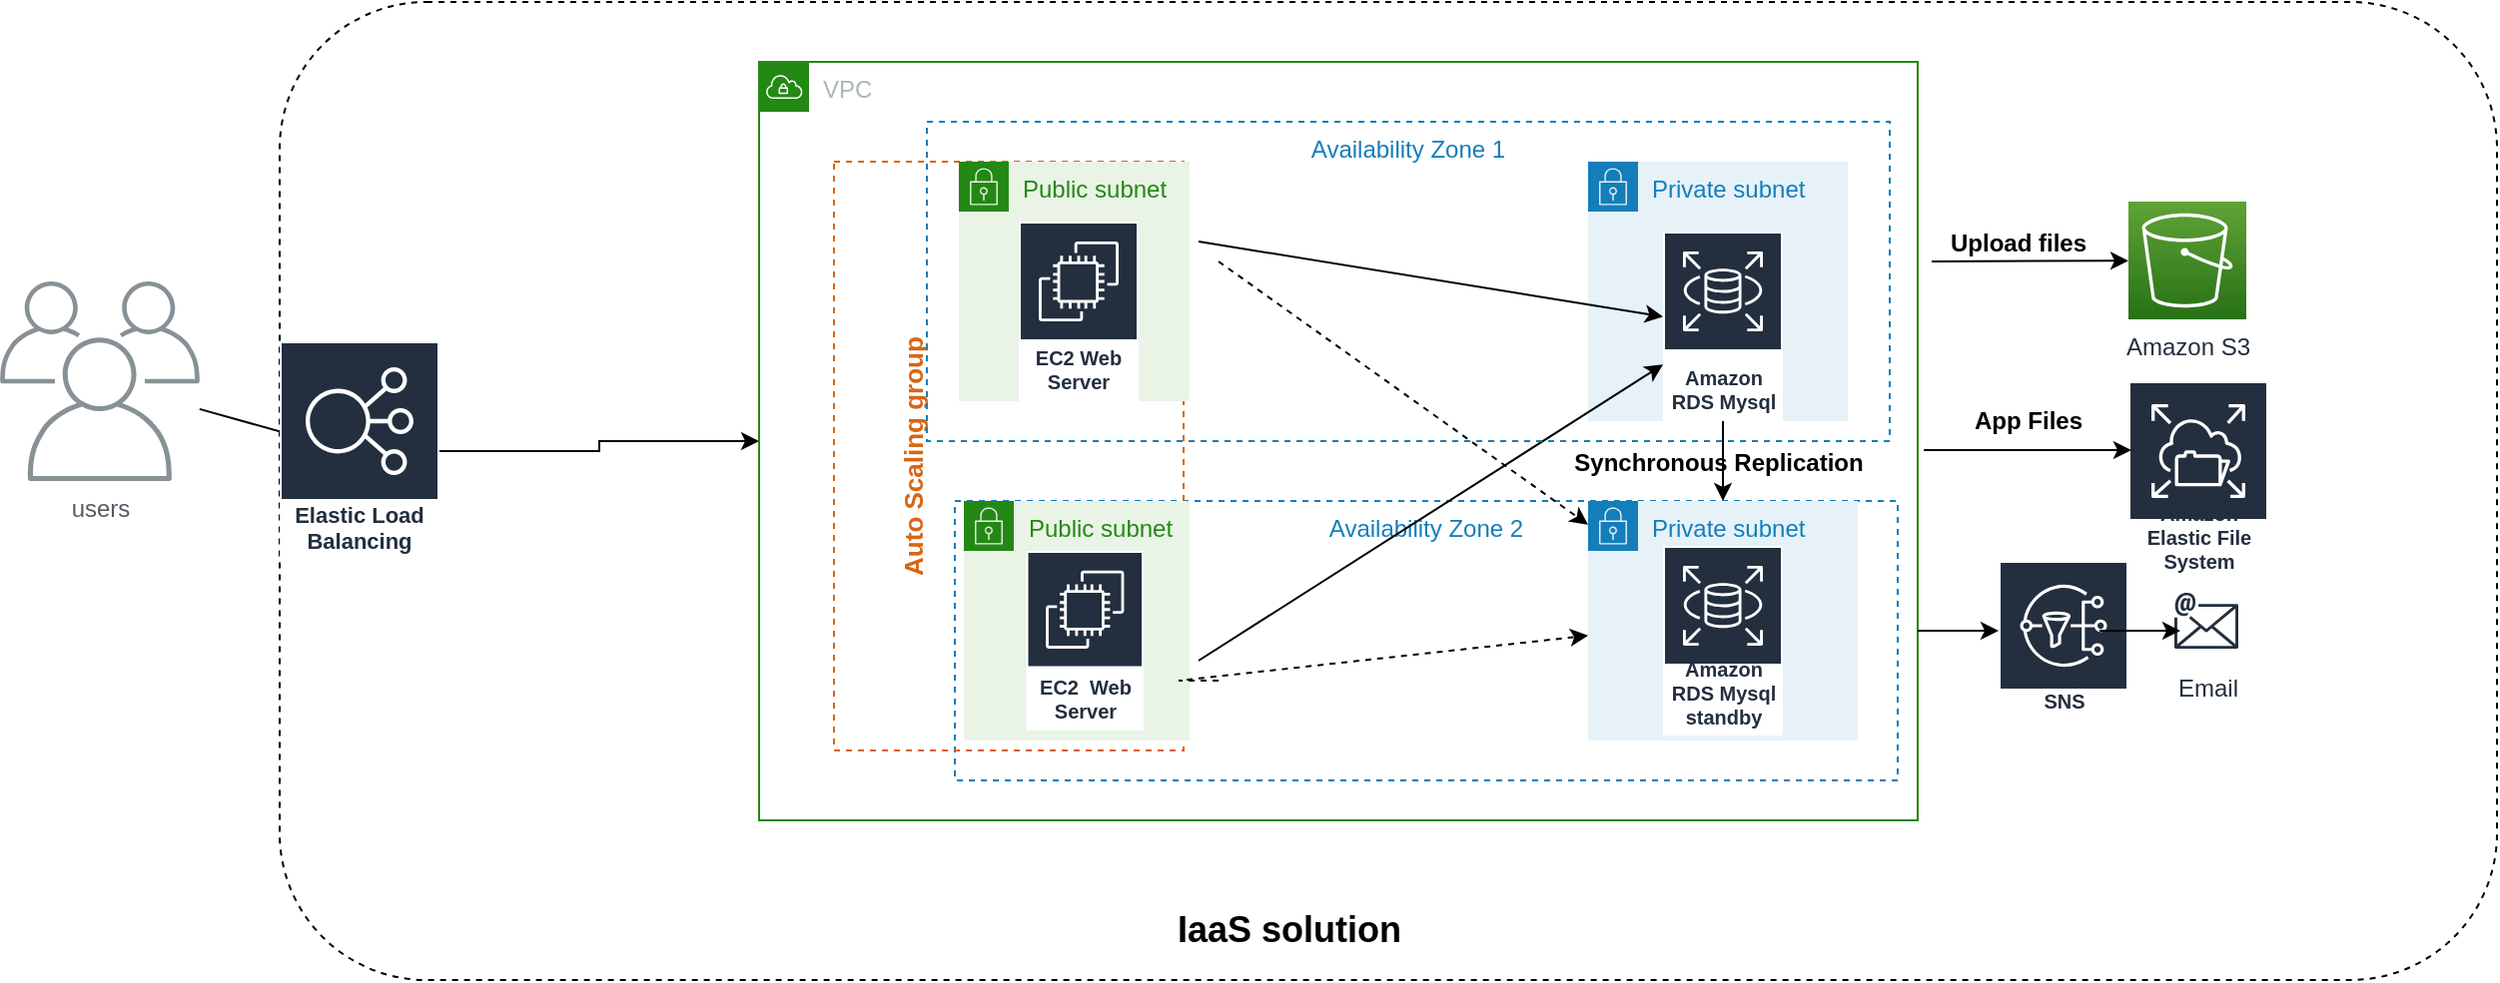<mxfile version="16.5.1" type="device"><diagram id="8GWtpDzy5Yj-Ctprad39" name="Page-1"><mxGraphModel dx="1690" dy="1025" grid="1" gridSize="10" guides="1" tooltips="1" connect="1" arrows="1" fold="1" page="1" pageScale="1" pageWidth="850" pageHeight="1100" math="0" shadow="0"><root><mxCell id="0"/><mxCell id="1" parent="0"/><mxCell id="yoMPUQaHka-Zl8R0SqxX-17" value="users" style="sketch=0;outlineConnect=0;gradientColor=none;fontColor=#545B64;strokeColor=none;fillColor=#879196;dashed=0;verticalLabelPosition=bottom;verticalAlign=top;align=center;html=1;fontSize=12;fontStyle=0;aspect=fixed;shape=mxgraph.aws4.illustration_users;pointerEvents=1" parent="1" vertex="1"><mxGeometry x="170" y="400" width="100" height="100" as="geometry"/></mxCell><mxCell id="yoMPUQaHka-Zl8R0SqxX-18" value="" style="endArrow=classic;html=1;rounded=0;" parent="1" source="yoMPUQaHka-Zl8R0SqxX-17" edge="1"><mxGeometry width="50" height="50" relative="1" as="geometry"><mxPoint x="530" y="550" as="sourcePoint"/><mxPoint x="349.5" y="486.214" as="targetPoint"/></mxGeometry></mxCell><mxCell id="sDlb_o1qPH4wXFY_E3ea-1" value="Availability Zone 1" style="fillColor=none;strokeColor=#147EBA;dashed=1;verticalAlign=top;fontStyle=0;fontColor=#147EBA;fontFamily=Helvetica;" vertex="1" parent="1"><mxGeometry x="630" y="329.75" width="490" height="150.25" as="geometry"/></mxCell><mxCell id="sDlb_o1qPH4wXFY_E3ea-2" value="" style="rounded=1;whiteSpace=wrap;html=1;dashed=1;" vertex="1" parent="1"><mxGeometry x="310" y="260" width="1110" height="490" as="geometry"/></mxCell><mxCell id="sDlb_o1qPH4wXFY_E3ea-3" value="Availability Zone 2" style="fillColor=none;strokeColor=#147EBA;dashed=1;verticalAlign=top;fontStyle=0;fontColor=#147EBA;fontFamily=Helvetica;" vertex="1" parent="1"><mxGeometry x="648" y="510" width="472" height="140" as="geometry"/></mxCell><mxCell id="sDlb_o1qPH4wXFY_E3ea-4" value="Private subnet" style="points=[[0,0],[0.25,0],[0.5,0],[0.75,0],[1,0],[1,0.25],[1,0.5],[1,0.75],[1,1],[0.75,1],[0.5,1],[0.25,1],[0,1],[0,0.75],[0,0.5],[0,0.25]];outlineConnect=0;gradientColor=none;html=1;whiteSpace=wrap;fontSize=12;fontStyle=0;container=1;pointerEvents=0;collapsible=0;recursiveResize=0;shape=mxgraph.aws4.group;grIcon=mxgraph.aws4.group_security_group;grStroke=0;strokeColor=#147EBA;fillColor=#E6F2F8;verticalAlign=top;align=left;spacingLeft=30;fontColor=#147EBA;dashed=0;" vertex="1" parent="1"><mxGeometry x="965" y="340" width="130" height="130" as="geometry"/></mxCell><mxCell id="sDlb_o1qPH4wXFY_E3ea-5" value="Amazon RDS Mysql" style="sketch=0;outlineConnect=0;fontColor=#232F3E;gradientColor=none;strokeColor=#ffffff;fillColor=#232F3E;dashed=0;verticalLabelPosition=middle;verticalAlign=bottom;align=center;html=1;whiteSpace=wrap;fontSize=10;fontStyle=1;spacing=3;shape=mxgraph.aws4.productIcon;prIcon=mxgraph.aws4.rds;fontFamily=Helvetica;" vertex="1" parent="1"><mxGeometry x="1002.5" y="375" width="60" height="95" as="geometry"/></mxCell><mxCell id="sDlb_o1qPH4wXFY_E3ea-6" style="edgeStyle=orthogonalEdgeStyle;rounded=0;orthogonalLoop=1;jettySize=auto;html=1;fontFamily=Helvetica;entryX=0;entryY=0.5;entryDx=0;entryDy=0;" edge="1" parent="1" source="sDlb_o1qPH4wXFY_E3ea-7" target="sDlb_o1qPH4wXFY_E3ea-8"><mxGeometry relative="1" as="geometry"/></mxCell><mxCell id="sDlb_o1qPH4wXFY_E3ea-7" value="&lt;font style=&quot;font-size: 11px&quot;&gt;Elastic Load Balancing&lt;/font&gt;" style="sketch=0;outlineConnect=0;fontColor=#232F3E;gradientColor=none;strokeColor=#ffffff;fillColor=#232F3E;dashed=0;verticalLabelPosition=middle;verticalAlign=bottom;align=center;html=1;whiteSpace=wrap;fontSize=10;fontStyle=1;spacing=3;shape=mxgraph.aws4.productIcon;prIcon=mxgraph.aws4.elastic_load_balancing;fontFamily=Helvetica;" vertex="1" parent="1"><mxGeometry x="310" y="430" width="80" height="110" as="geometry"/></mxCell><mxCell id="sDlb_o1qPH4wXFY_E3ea-8" value="VPC" style="points=[[0,0],[0.25,0],[0.5,0],[0.75,0],[1,0],[1,0.25],[1,0.5],[1,0.75],[1,1],[0.75,1],[0.5,1],[0.25,1],[0,1],[0,0.75],[0,0.5],[0,0.25]];outlineConnect=0;gradientColor=none;html=1;whiteSpace=wrap;fontSize=12;fontStyle=0;container=0;pointerEvents=0;collapsible=0;recursiveResize=0;shape=mxgraph.aws4.group;grIcon=mxgraph.aws4.group_vpc;strokeColor=#248814;fillColor=none;verticalAlign=top;align=left;spacingLeft=30;fontColor=#AAB7B8;dashed=0;fontFamily=Helvetica;" vertex="1" parent="1"><mxGeometry x="550" y="290" width="580" height="380" as="geometry"/></mxCell><mxCell id="sDlb_o1qPH4wXFY_E3ea-9" value="&lt;b&gt;&lt;font style=&quot;font-size: 13px&quot;&gt;Auto Scaling group&lt;/font&gt;&lt;/b&gt;" style="points=[[0,0],[0.25,0],[0.5,0],[0.75,0],[1,0],[1,0.25],[1,0.5],[1,0.75],[1,1],[0.75,1],[0.5,1],[0.25,1],[0,1],[0,0.75],[0,0.5],[0,0.25]];outlineConnect=0;gradientColor=none;html=1;whiteSpace=wrap;fontSize=12;fontStyle=0;container=0;pointerEvents=0;collapsible=0;recursiveResize=0;shape=mxgraph.aws4.groupCenter;grIcon=mxgraph.aws4.group_auto_scaling_group;grStroke=1;strokeColor=#D86613;fillColor=none;verticalAlign=top;align=center;fontColor=#D86613;dashed=1;spacingTop=25;fontFamily=Helvetica;direction=south;rotation=-90;" vertex="1" parent="1"><mxGeometry x="527.5" y="400" width="295" height="175" as="geometry"/></mxCell><mxCell id="sDlb_o1qPH4wXFY_E3ea-10" value="Public subnet" style="points=[[0,0],[0.25,0],[0.5,0],[0.75,0],[1,0],[1,0.25],[1,0.5],[1,0.75],[1,1],[0.75,1],[0.5,1],[0.25,1],[0,1],[0,0.75],[0,0.5],[0,0.25]];outlineConnect=0;gradientColor=none;html=1;whiteSpace=wrap;fontSize=12;fontStyle=0;container=0;pointerEvents=0;collapsible=0;recursiveResize=0;shape=mxgraph.aws4.group;grIcon=mxgraph.aws4.group_security_group;grStroke=0;strokeColor=#248814;fillColor=#E9F3E6;verticalAlign=top;align=left;spacingLeft=30;fontColor=#248814;dashed=0;fontFamily=Helvetica;" vertex="1" parent="1"><mxGeometry x="650" y="340" width="115.5" height="120" as="geometry"/></mxCell><mxCell id="sDlb_o1qPH4wXFY_E3ea-11" value="Public subnet" style="points=[[0,0],[0.25,0],[0.5,0],[0.75,0],[1,0],[1,0.25],[1,0.5],[1,0.75],[1,1],[0.75,1],[0.5,1],[0.25,1],[0,1],[0,0.75],[0,0.5],[0,0.25]];outlineConnect=0;gradientColor=none;html=1;whiteSpace=wrap;fontSize=12;fontStyle=0;container=1;pointerEvents=0;collapsible=0;recursiveResize=0;shape=mxgraph.aws4.group;grIcon=mxgraph.aws4.group_security_group;grStroke=0;strokeColor=#248814;fillColor=#E9F3E6;verticalAlign=top;align=left;spacingLeft=30;fontColor=#248814;dashed=0;fontFamily=Helvetica;" vertex="1" parent="1"><mxGeometry x="652.5" y="510" width="113" height="120" as="geometry"/></mxCell><mxCell id="sDlb_o1qPH4wXFY_E3ea-12" value="EC2&amp;nbsp; Web Server" style="sketch=0;outlineConnect=0;fontColor=#232F3E;gradientColor=none;strokeColor=#ffffff;fillColor=#232F3E;dashed=0;verticalLabelPosition=middle;verticalAlign=bottom;align=center;html=1;whiteSpace=wrap;fontSize=10;fontStyle=1;spacing=3;shape=mxgraph.aws4.productIcon;prIcon=mxgraph.aws4.ec2;fontFamily=Helvetica;" vertex="1" parent="sDlb_o1qPH4wXFY_E3ea-11"><mxGeometry x="31.25" y="25" width="58.75" height="90" as="geometry"/></mxCell><mxCell id="sDlb_o1qPH4wXFY_E3ea-13" value="EC2 Web Server" style="sketch=0;outlineConnect=0;fontColor=#232F3E;gradientColor=none;strokeColor=#ffffff;fillColor=#232F3E;dashed=0;verticalLabelPosition=middle;verticalAlign=bottom;align=center;html=1;whiteSpace=wrap;fontSize=10;fontStyle=1;spacing=3;shape=mxgraph.aws4.productIcon;prIcon=mxgraph.aws4.ec2;fontFamily=Helvetica;" vertex="1" parent="1"><mxGeometry x="680" y="370" width="60" height="90" as="geometry"/></mxCell><mxCell id="sDlb_o1qPH4wXFY_E3ea-14" style="rounded=0;orthogonalLoop=1;jettySize=auto;html=1;fontFamily=Helvetica;" edge="1" parent="1" target="sDlb_o1qPH4wXFY_E3ea-5"><mxGeometry relative="1" as="geometry"><mxPoint x="1074" y="270" as="targetPoint"/><mxPoint x="770" y="590" as="sourcePoint"/><Array as="points"><mxPoint x="770" y="590"/></Array></mxGeometry></mxCell><mxCell id="sDlb_o1qPH4wXFY_E3ea-15" style="rounded=0;orthogonalLoop=1;jettySize=auto;html=1;fontFamily=Helvetica;" edge="1" parent="1" target="sDlb_o1qPH4wXFY_E3ea-5"><mxGeometry relative="1" as="geometry"><mxPoint x="1028.654" y="471" as="targetPoint"/><mxPoint x="770" y="380" as="sourcePoint"/><Array as="points"><mxPoint x="770" y="380"/></Array></mxGeometry></mxCell><mxCell id="sDlb_o1qPH4wXFY_E3ea-16" value="&lt;span style=&quot;font-size: 18px;&quot;&gt;&lt;font style=&quot;font-size: 18px;&quot;&gt;IaaS solution&lt;/font&gt;&lt;/span&gt;" style="text;html=1;align=center;verticalAlign=middle;resizable=0;points=[];autosize=1;strokeColor=none;fillColor=none;fontFamily=Helvetica;fontSize=18;fontStyle=1" vertex="1" parent="1"><mxGeometry x="750" y="710" width="130" height="30" as="geometry"/></mxCell><mxCell id="sDlb_o1qPH4wXFY_E3ea-17" value="Private subnet" style="points=[[0,0],[0.25,0],[0.5,0],[0.75,0],[1,0],[1,0.25],[1,0.5],[1,0.75],[1,1],[0.75,1],[0.5,1],[0.25,1],[0,1],[0,0.75],[0,0.5],[0,0.25]];outlineConnect=0;gradientColor=none;html=1;whiteSpace=wrap;fontSize=12;fontStyle=0;container=1;pointerEvents=0;collapsible=0;recursiveResize=0;shape=mxgraph.aws4.group;grIcon=mxgraph.aws4.group_security_group;grStroke=0;strokeColor=#147EBA;fillColor=#E6F2F8;verticalAlign=top;align=left;spacingLeft=30;fontColor=#147EBA;dashed=0;" vertex="1" parent="1"><mxGeometry x="965" y="510" width="135" height="120" as="geometry"/></mxCell><mxCell id="sDlb_o1qPH4wXFY_E3ea-18" value="Amazon RDS Mysql&lt;br&gt;standby" style="sketch=0;outlineConnect=0;fontColor=#232F3E;gradientColor=none;strokeColor=#ffffff;fillColor=#232F3E;dashed=0;verticalLabelPosition=middle;verticalAlign=bottom;align=center;html=1;whiteSpace=wrap;fontSize=10;fontStyle=1;spacing=3;shape=mxgraph.aws4.productIcon;prIcon=mxgraph.aws4.rds;fontFamily=Helvetica;" vertex="1" parent="sDlb_o1qPH4wXFY_E3ea-17"><mxGeometry x="37.5" y="22.5" width="60" height="95" as="geometry"/></mxCell><mxCell id="sDlb_o1qPH4wXFY_E3ea-19" value="&lt;span style=&quot;font-size: 13px&quot;&gt;&lt;font style=&quot;font-size: 12px&quot;&gt;Synchronous Replication&lt;br&gt;&lt;/font&gt;&lt;/span&gt;" style="text;html=1;align=center;verticalAlign=middle;resizable=0;points=[];autosize=1;strokeColor=none;fillColor=none;fontFamily=Helvetica;fontSize=13;fontStyle=1" vertex="1" parent="1"><mxGeometry x="950" y="480" width="160" height="20" as="geometry"/></mxCell><mxCell id="sDlb_o1qPH4wXFY_E3ea-20" value="" style="endArrow=classic;html=1;rounded=0;fontSize=12;" edge="1" parent="1" source="sDlb_o1qPH4wXFY_E3ea-5" target="sDlb_o1qPH4wXFY_E3ea-17"><mxGeometry width="50" height="50" relative="1" as="geometry"><mxPoint x="1180" y="510" as="sourcePoint"/><mxPoint x="1230" y="460" as="targetPoint"/></mxGeometry></mxCell><mxCell id="sDlb_o1qPH4wXFY_E3ea-21" style="rounded=0;orthogonalLoop=1;jettySize=auto;html=1;fontFamily=Helvetica;dashed=1;" edge="1" parent="1" target="sDlb_o1qPH4wXFY_E3ea-17"><mxGeometry relative="1" as="geometry"><mxPoint x="1012.5" y="427.643" as="targetPoint"/><mxPoint x="780" y="390" as="sourcePoint"/><Array as="points"><mxPoint x="780" y="390"/></Array></mxGeometry></mxCell><mxCell id="sDlb_o1qPH4wXFY_E3ea-22" style="rounded=0;orthogonalLoop=1;jettySize=auto;html=1;fontFamily=Helvetica;dashed=1;" edge="1" parent="1" target="sDlb_o1qPH4wXFY_E3ea-17"><mxGeometry relative="1" as="geometry"><mxPoint x="1012.5" y="451.643" as="targetPoint"/><mxPoint x="780" y="600" as="sourcePoint"/><Array as="points"><mxPoint x="760" y="600"/></Array></mxGeometry></mxCell><mxCell id="sDlb_o1qPH4wXFY_E3ea-23" value="Amazon S3" style="outlineConnect=0;fontColor=#232F3E;gradientColor=#60A337;gradientDirection=north;fillColor=#277116;strokeColor=#ffffff;dashed=0;verticalLabelPosition=bottom;verticalAlign=top;align=center;html=1;fontSize=12;fontStyle=0;aspect=fixed;shape=mxgraph.aws4.resourceIcon;resIcon=mxgraph.aws4.s3;labelBackgroundColor=#ffffff;" vertex="1" parent="1"><mxGeometry x="1235.5" y="360" width="59" height="59" as="geometry"/></mxCell><mxCell id="sDlb_o1qPH4wXFY_E3ea-24" value="Amazon Elastic File System" style="sketch=0;outlineConnect=0;fontColor=#232F3E;gradientColor=none;strokeColor=#ffffff;fillColor=#232F3E;dashed=0;verticalLabelPosition=middle;verticalAlign=bottom;align=center;html=1;whiteSpace=wrap;fontSize=10;fontStyle=1;spacing=3;shape=mxgraph.aws4.productIcon;prIcon=mxgraph.aws4.elastic_file_system;" vertex="1" parent="1"><mxGeometry x="1235.5" y="450" width="70" height="100" as="geometry"/></mxCell><mxCell id="sDlb_o1qPH4wXFY_E3ea-25" value="&lt;span style=&quot;font-size: 13px&quot;&gt;&lt;font style=&quot;font-size: 12px&quot;&gt;Upload files&lt;br&gt;&lt;/font&gt;&lt;/span&gt;" style="text;html=1;align=center;verticalAlign=middle;resizable=0;points=[];autosize=1;strokeColor=none;fillColor=none;fontFamily=Helvetica;fontSize=13;fontStyle=1" vertex="1" parent="1"><mxGeometry x="1140" y="370" width="80" height="20" as="geometry"/></mxCell><mxCell id="sDlb_o1qPH4wXFY_E3ea-26" value="&lt;span style=&quot;font-size: 13px&quot;&gt;&lt;font style=&quot;font-size: 12px&quot;&gt;App Files&lt;br&gt;&lt;/font&gt;&lt;/span&gt;" style="text;html=1;align=center;verticalAlign=middle;resizable=0;points=[];autosize=1;strokeColor=none;fillColor=none;fontFamily=Helvetica;fontSize=13;fontStyle=1" vertex="1" parent="1"><mxGeometry x="1150" y="459" width="70" height="20" as="geometry"/></mxCell><mxCell id="sDlb_o1qPH4wXFY_E3ea-27" value="" style="endArrow=classic;html=1;rounded=0;fontSize=12;exitX=-0.037;exitY=1;exitDx=0;exitDy=0;exitPerimeter=0;" edge="1" parent="1" source="sDlb_o1qPH4wXFY_E3ea-25" target="sDlb_o1qPH4wXFY_E3ea-23"><mxGeometry width="50" height="50" relative="1" as="geometry"><mxPoint x="1135" y="425" as="sourcePoint"/><mxPoint x="1185" y="375" as="targetPoint"/></mxGeometry></mxCell><mxCell id="sDlb_o1qPH4wXFY_E3ea-28" value="" style="endArrow=classic;html=1;rounded=0;fontSize=12;" edge="1" parent="1"><mxGeometry width="50" height="50" relative="1" as="geometry"><mxPoint x="1133.05" y="484.5" as="sourcePoint"/><mxPoint x="1236.96" y="484.5" as="targetPoint"/></mxGeometry></mxCell><mxCell id="sDlb_o1qPH4wXFY_E3ea-29" value="Amazon SNS" style="sketch=0;outlineConnect=0;fontColor=#232F3E;gradientColor=none;strokeColor=#ffffff;fillColor=#232F3E;dashed=0;verticalLabelPosition=middle;verticalAlign=bottom;align=center;html=1;whiteSpace=wrap;fontSize=10;fontStyle=1;spacing=3;shape=mxgraph.aws4.productIcon;prIcon=mxgraph.aws4.sns;" vertex="1" parent="1"><mxGeometry x="1170.5" y="540" width="65" height="80" as="geometry"/></mxCell><mxCell id="sDlb_o1qPH4wXFY_E3ea-30" value="Email" style="sketch=0;outlineConnect=0;fontColor=#232F3E;gradientColor=none;strokeColor=#232F3E;fillColor=#ffffff;dashed=0;verticalLabelPosition=bottom;verticalAlign=top;align=center;html=1;fontSize=12;fontStyle=0;aspect=fixed;shape=mxgraph.aws4.resourceIcon;resIcon=mxgraph.aws4.email;" vertex="1" parent="1"><mxGeometry x="1254.5" y="550" width="40" height="40" as="geometry"/></mxCell><mxCell id="sDlb_o1qPH4wXFY_E3ea-31" value="" style="endArrow=classic;html=1;rounded=0;fontSize=12;" edge="1" parent="1"><mxGeometry width="50" height="50" relative="1" as="geometry"><mxPoint x="1130" y="575" as="sourcePoint"/><mxPoint x="1170.5" y="575" as="targetPoint"/><Array as="points"/></mxGeometry></mxCell><mxCell id="sDlb_o1qPH4wXFY_E3ea-32" value="" style="endArrow=classic;html=1;rounded=0;fontSize=12;" edge="1" parent="1"><mxGeometry width="50" height="50" relative="1" as="geometry"><mxPoint x="1221" y="575" as="sourcePoint"/><mxPoint x="1261.5" y="575" as="targetPoint"/><Array as="points"/></mxGeometry></mxCell><mxCell id="sDlb_o1qPH4wXFY_E3ea-33" value="Availability Zone 1" style="fillColor=none;strokeColor=#147EBA;dashed=1;verticalAlign=top;fontStyle=0;fontColor=#147EBA;fontFamily=Helvetica;" vertex="1" parent="1"><mxGeometry x="634" y="320" width="482" height="160" as="geometry"/></mxCell></root></mxGraphModel></diagram></mxfile>